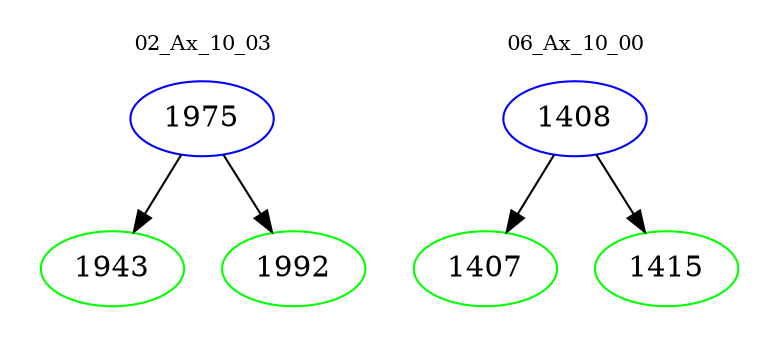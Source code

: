 digraph{
subgraph cluster_0 {
color = white
label = "02_Ax_10_03";
fontsize=10;
T0_1975 [label="1975", color="blue"]
T0_1975 -> T0_1943 [color="black"]
T0_1943 [label="1943", color="green"]
T0_1975 -> T0_1992 [color="black"]
T0_1992 [label="1992", color="green"]
}
subgraph cluster_1 {
color = white
label = "06_Ax_10_00";
fontsize=10;
T1_1408 [label="1408", color="blue"]
T1_1408 -> T1_1407 [color="black"]
T1_1407 [label="1407", color="green"]
T1_1408 -> T1_1415 [color="black"]
T1_1415 [label="1415", color="green"]
}
}

